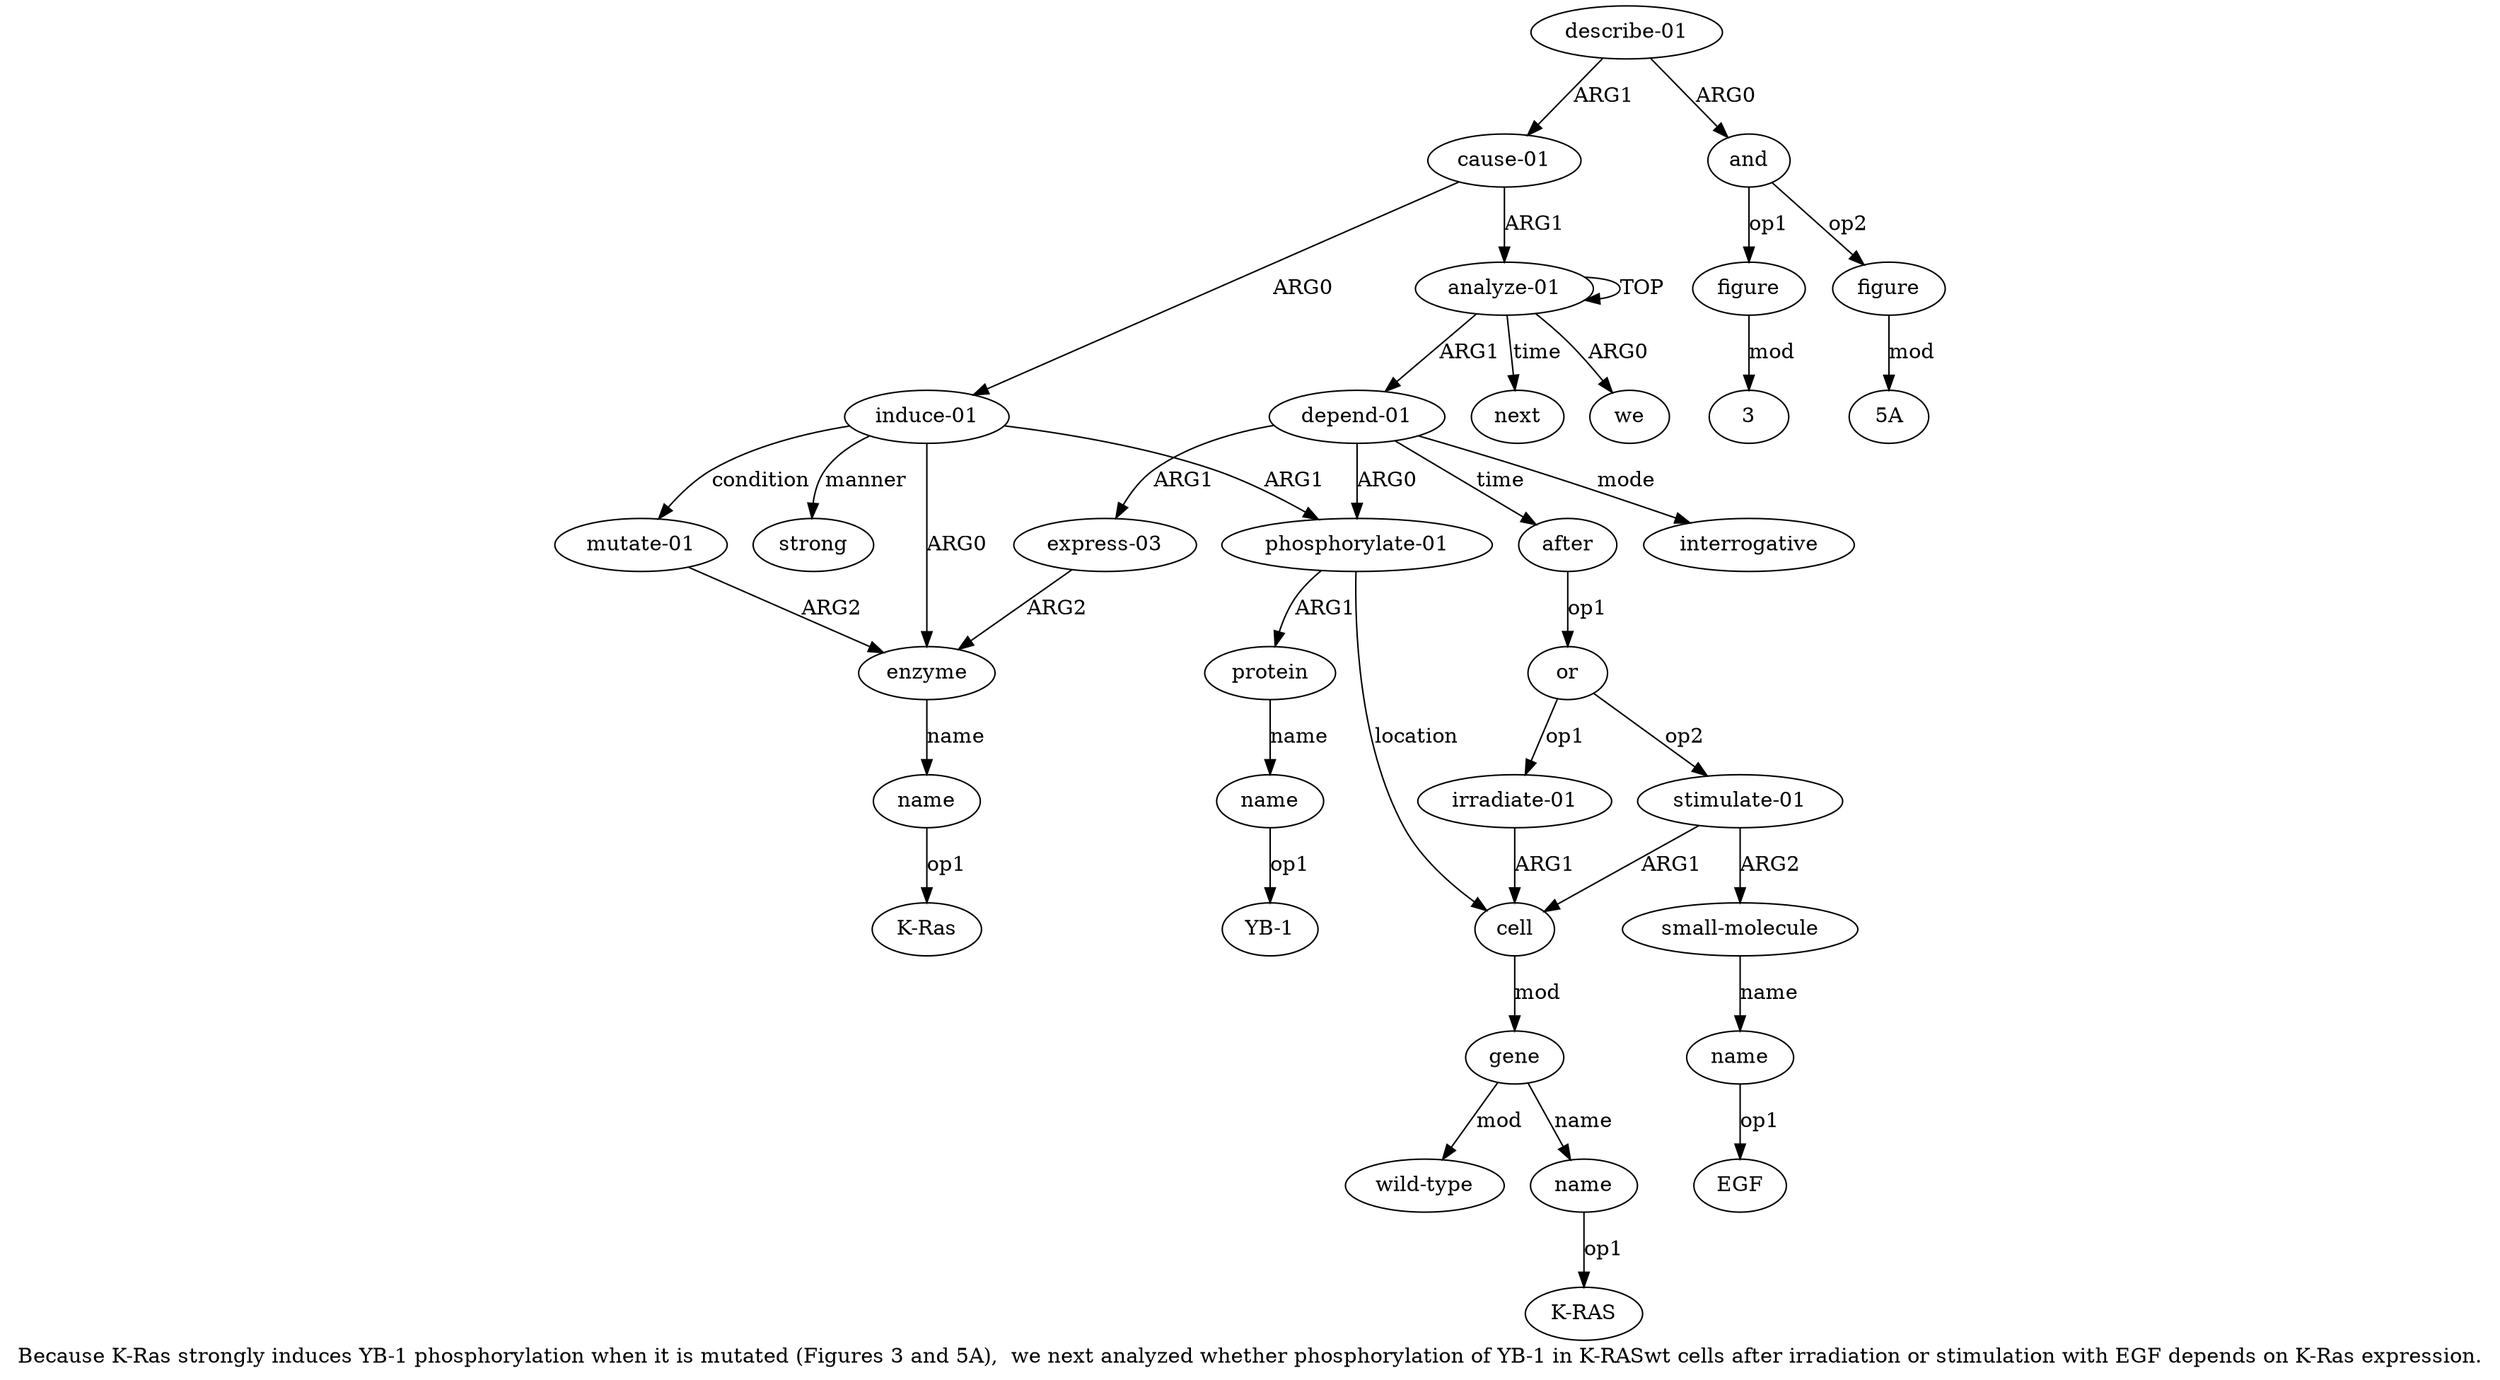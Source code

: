digraph  {
	graph [label="Because K-Ras strongly induces YB-1 phosphorylation when it is mutated (Figures 3 and 5A),  we next analyzed whether phosphorylation \
of YB-1 in K-RASwt cells after irradiation or stimulation with EGF depends on K-Ras expression."];
	node [label="\N"];
	a20	 [color=black,
		gold_ind=20,
		gold_label="cause-01",
		label="cause-01",
		test_ind=20,
		test_label="cause-01"];
	a21	 [color=black,
		gold_ind=21,
		gold_label="induce-01",
		label="induce-01",
		test_ind=21,
		test_label="induce-01"];
	a20 -> a21 [key=0,
	color=black,
	gold_label=ARG0,
	label=ARG0,
	test_label=ARG0];
a0 [color=black,
	gold_ind=0,
	gold_label="analyze-01",
	label="analyze-01",
	test_ind=0,
	test_label="analyze-01"];
a20 -> a0 [key=0,
color=black,
gold_label=ARG1,
label=ARG1,
test_label=ARG1];
a22 [color=black,
gold_ind=22,
gold_label="mutate-01",
label="mutate-01",
test_ind=22,
test_label="mutate-01"];
a21 -> a22 [key=0,
color=black,
gold_label=condition,
label=condition,
test_label=condition];
a23 [color=black,
gold_ind=23,
gold_label=strong,
label=strong,
test_ind=23,
test_label=strong];
a21 -> a23 [key=0,
color=black,
gold_label=manner,
label=manner,
test_label=manner];
a11 [color=black,
gold_ind=11,
gold_label=enzyme,
label=enzyme,
test_ind=11,
test_label=enzyme];
a21 -> a11 [key=0,
color=black,
gold_label=ARG0,
label=ARG0,
test_label=ARG0];
a3 [color=black,
gold_ind=3,
gold_label="phosphorylate-01",
label="phosphorylate-01",
test_ind=3,
test_label="phosphorylate-01"];
a21 -> a3 [key=0,
color=black,
gold_label=ARG1,
label=ARG1,
test_label=ARG1];
a22 -> a11 [key=0,
color=black,
gold_label=ARG2,
label=ARG2,
test_label=ARG2];
a24 [color=black,
gold_ind=24,
gold_label="describe-01",
label="describe-01",
test_ind=24,
test_label="describe-01"];
a24 -> a20 [key=0,
color=black,
gold_label=ARG1,
label=ARG1,
test_label=ARG1];
a25 [color=black,
gold_ind=25,
gold_label=and,
label=and,
test_ind=25,
test_label=and];
a24 -> a25 [key=0,
color=black,
gold_label=ARG0,
label=ARG0,
test_label=ARG0];
a26 [color=black,
gold_ind=26,
gold_label=figure,
label=figure,
test_ind=26,
test_label=figure];
a25 -> a26 [key=0,
color=black,
gold_label=op1,
label=op1,
test_label=op1];
a27 [color=black,
gold_ind=27,
gold_label=figure,
label=figure,
test_ind=27,
test_label=figure];
a25 -> a27 [key=0,
color=black,
gold_label=op2,
label=op2,
test_label=op2];
"a26 3" [color=black,
gold_ind=-1,
gold_label=3,
label=3,
test_ind=-1,
test_label=3];
a26 -> "a26 3" [key=0,
color=black,
gold_label=mod,
label=mod,
test_label=mod];
"a27 5A" [color=black,
gold_ind=-1,
gold_label="5A",
label="5A",
test_ind=-1,
test_label="5A"];
a27 -> "a27 5A" [key=0,
color=black,
gold_label=mod,
label=mod,
test_label=mod];
"a18 EGF" [color=black,
gold_ind=-1,
gold_label=EGF,
label=EGF,
test_ind=-1,
test_label=EGF];
"a2 interrogative" [color=black,
gold_ind=-1,
gold_label=interrogative,
label=interrogative,
test_ind=-1,
test_label=interrogative];
"a5 YB-1" [color=black,
gold_ind=-1,
gold_label="YB-1",
label="YB-1",
test_ind=-1,
test_label="YB-1"];
"a8 K-RAS" [color=black,
gold_ind=-1,
gold_label="K-RAS",
label="K-RAS",
test_ind=-1,
test_label="K-RAS"];
"a12 K-Ras" [color=black,
gold_ind=-1,
gold_label="K-Ras",
label="K-Ras",
test_ind=-1,
test_label="K-Ras"];
a15 [color=black,
gold_ind=15,
gold_label="irradiate-01",
label="irradiate-01",
test_ind=15,
test_label="irradiate-01"];
a6 [color=black,
gold_ind=6,
gold_label=cell,
label=cell,
test_ind=6,
test_label=cell];
a15 -> a6 [key=0,
color=black,
gold_label=ARG1,
label=ARG1,
test_label=ARG1];
a14 [color=black,
gold_ind=14,
gold_label=or,
label=or,
test_ind=14,
test_label=or];
a14 -> a15 [key=0,
color=black,
gold_label=op1,
label=op1,
test_label=op1];
a16 [color=black,
gold_ind=16,
gold_label="stimulate-01",
label="stimulate-01",
test_ind=16,
test_label="stimulate-01"];
a14 -> a16 [key=0,
color=black,
gold_label=op2,
label=op2,
test_label=op2];
a17 [color=black,
gold_ind=17,
gold_label="small-molecule",
label="small-molecule",
test_ind=17,
test_label="small-molecule"];
a18 [color=black,
gold_ind=18,
gold_label=name,
label=name,
test_ind=18,
test_label=name];
a17 -> a18 [key=0,
color=black,
gold_label=name,
label=name,
test_label=name];
a16 -> a17 [key=0,
color=black,
gold_label=ARG2,
label=ARG2,
test_label=ARG2];
a16 -> a6 [key=0,
color=black,
gold_label=ARG1,
label=ARG1,
test_label=ARG1];
a12 [color=black,
gold_ind=12,
gold_label=name,
label=name,
test_ind=12,
test_label=name];
a11 -> a12 [key=0,
color=black,
gold_label=name,
label=name,
test_label=name];
a10 [color=black,
gold_ind=10,
gold_label="express-03",
label="express-03",
test_ind=10,
test_label="express-03"];
a10 -> a11 [key=0,
color=black,
gold_label=ARG2,
label=ARG2,
test_label=ARG2];
a13 [color=black,
gold_ind=13,
gold_label=after,
label=after,
test_ind=13,
test_label=after];
a13 -> a14 [key=0,
color=black,
gold_label=op1,
label=op1,
test_label=op1];
a12 -> "a12 K-Ras" [key=0,
color=black,
gold_label=op1,
label=op1,
test_label=op1];
a19 [color=black,
gold_ind=19,
gold_label=next,
label=next,
test_ind=19,
test_label=next];
a18 -> "a18 EGF" [key=0,
color=black,
gold_label=op1,
label=op1,
test_label=op1];
a1 [color=black,
gold_ind=1,
gold_label=we,
label=we,
test_ind=1,
test_label=we];
a0 -> a19 [key=0,
color=black,
gold_label=time,
label=time,
test_label=time];
a0 -> a1 [key=0,
color=black,
gold_label=ARG0,
label=ARG0,
test_label=ARG0];
a0 -> a0 [key=0,
color=black,
gold_label=TOP,
label=TOP,
test_label=TOP];
a2 [color=black,
gold_ind=2,
gold_label="depend-01",
label="depend-01",
test_ind=2,
test_label="depend-01"];
a0 -> a2 [key=0,
color=black,
gold_label=ARG1,
label=ARG1,
test_label=ARG1];
a4 [color=black,
gold_ind=4,
gold_label=protein,
label=protein,
test_ind=4,
test_label=protein];
a3 -> a4 [key=0,
color=black,
gold_label=ARG1,
label=ARG1,
test_label=ARG1];
a3 -> a6 [key=0,
color=black,
gold_label=location,
label=location,
test_label=location];
a2 -> "a2 interrogative" [key=0,
color=black,
gold_label=mode,
label=mode,
test_label=mode];
a2 -> a10 [key=0,
color=black,
gold_label=ARG1,
label=ARG1,
test_label=ARG1];
a2 -> a13 [key=0,
color=black,
gold_label=time,
label=time,
test_label=time];
a2 -> a3 [key=0,
color=black,
gold_label=ARG0,
label=ARG0,
test_label=ARG0];
a5 [color=black,
gold_ind=5,
gold_label=name,
label=name,
test_ind=5,
test_label=name];
a5 -> "a5 YB-1" [key=0,
color=black,
gold_label=op1,
label=op1,
test_label=op1];
a4 -> a5 [key=0,
color=black,
gold_label=name,
label=name,
test_label=name];
a7 [color=black,
gold_ind=7,
gold_label=gene,
label=gene,
test_ind=7,
test_label=gene];
a9 [color=black,
gold_ind=9,
gold_label="wild-type",
label="wild-type",
test_ind=9,
test_label="wild-type"];
a7 -> a9 [key=0,
color=black,
gold_label=mod,
label=mod,
test_label=mod];
a8 [color=black,
gold_ind=8,
gold_label=name,
label=name,
test_ind=8,
test_label=name];
a7 -> a8 [key=0,
color=black,
gold_label=name,
label=name,
test_label=name];
a6 -> a7 [key=0,
color=black,
gold_label=mod,
label=mod,
test_label=mod];
a8 -> "a8 K-RAS" [key=0,
color=black,
gold_label=op1,
label=op1,
test_label=op1];
}
